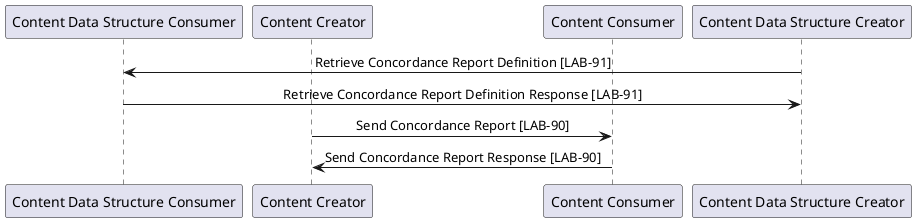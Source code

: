 @startuml
skinparam sequenceMessageAlign center
participant "Content Data Structure Consumer" order 10
participant "Content Data Structure Creator" order 40
participant "Content Creator" order 20
participant "Content Consumer" order 30

"Content Data Structure Consumer" <- "Content Data Structure Creator" : Retrieve Concordance Report Definition [LAB-91]
"Content Data Structure Consumer" -> "Content Data Structure Creator" : Retrieve Concordance Report Definition Response [LAB-91]
"Content Creator" -> "Content Consumer" : Send Concordance Report [LAB-90]
"Content Consumer" -> "Content Creator" : Send Concordance Report Response [LAB-90]
@enduml